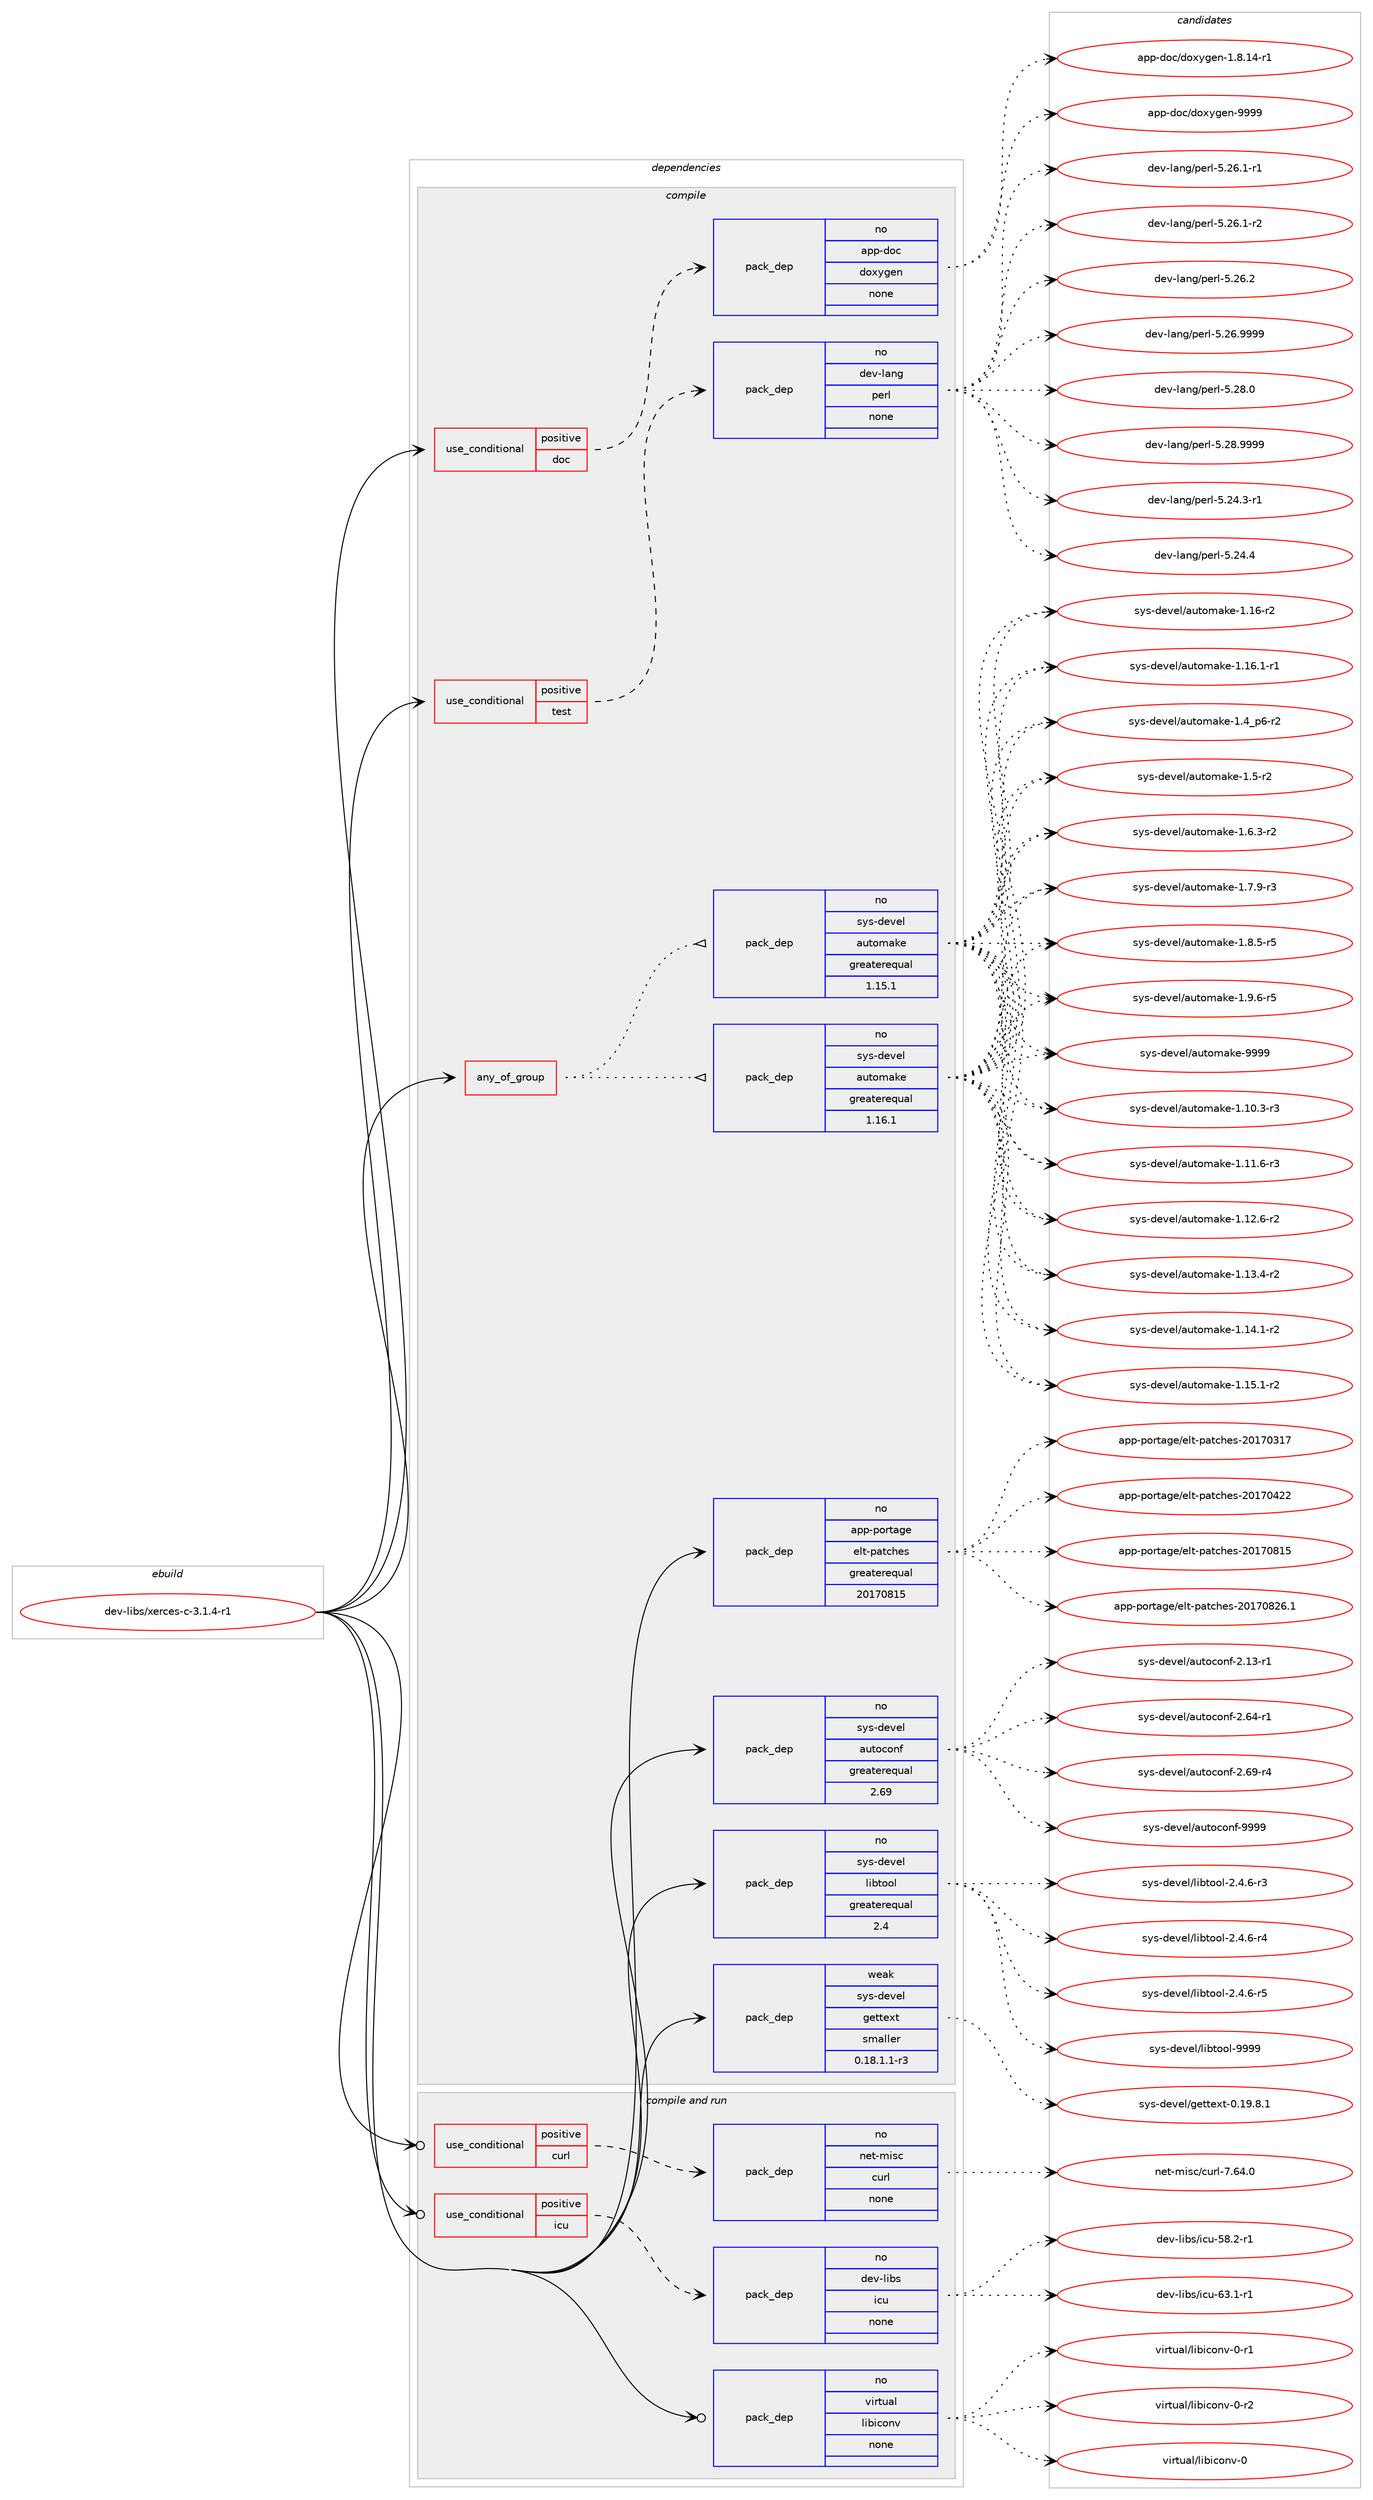digraph prolog {

# *************
# Graph options
# *************

newrank=true;
concentrate=true;
compound=true;
graph [rankdir=LR,fontname=Helvetica,fontsize=10,ranksep=1.5];#, ranksep=2.5, nodesep=0.2];
edge  [arrowhead=vee];
node  [fontname=Helvetica,fontsize=10];

# **********
# The ebuild
# **********

subgraph cluster_leftcol {
color=gray;
rank=same;
label=<<i>ebuild</i>>;
id [label="dev-libs/xerces-c-3.1.4-r1", color=red, width=4, href="../dev-libs/xerces-c-3.1.4-r1.svg"];
}

# ****************
# The dependencies
# ****************

subgraph cluster_midcol {
color=gray;
label=<<i>dependencies</i>>;
subgraph cluster_compile {
fillcolor="#eeeeee";
style=filled;
label=<<i>compile</i>>;
subgraph any22438 {
dependency1373037 [label=<<TABLE BORDER="0" CELLBORDER="1" CELLSPACING="0" CELLPADDING="4"><TR><TD CELLPADDING="10">any_of_group</TD></TR></TABLE>>, shape=none, color=red];subgraph pack982840 {
dependency1373038 [label=<<TABLE BORDER="0" CELLBORDER="1" CELLSPACING="0" CELLPADDING="4" WIDTH="220"><TR><TD ROWSPAN="6" CELLPADDING="30">pack_dep</TD></TR><TR><TD WIDTH="110">no</TD></TR><TR><TD>sys-devel</TD></TR><TR><TD>automake</TD></TR><TR><TD>greaterequal</TD></TR><TR><TD>1.16.1</TD></TR></TABLE>>, shape=none, color=blue];
}
dependency1373037:e -> dependency1373038:w [weight=20,style="dotted",arrowhead="oinv"];
subgraph pack982841 {
dependency1373039 [label=<<TABLE BORDER="0" CELLBORDER="1" CELLSPACING="0" CELLPADDING="4" WIDTH="220"><TR><TD ROWSPAN="6" CELLPADDING="30">pack_dep</TD></TR><TR><TD WIDTH="110">no</TD></TR><TR><TD>sys-devel</TD></TR><TR><TD>automake</TD></TR><TR><TD>greaterequal</TD></TR><TR><TD>1.15.1</TD></TR></TABLE>>, shape=none, color=blue];
}
dependency1373037:e -> dependency1373039:w [weight=20,style="dotted",arrowhead="oinv"];
}
id:e -> dependency1373037:w [weight=20,style="solid",arrowhead="vee"];
subgraph cond367195 {
dependency1373040 [label=<<TABLE BORDER="0" CELLBORDER="1" CELLSPACING="0" CELLPADDING="4"><TR><TD ROWSPAN="3" CELLPADDING="10">use_conditional</TD></TR><TR><TD>positive</TD></TR><TR><TD>doc</TD></TR></TABLE>>, shape=none, color=red];
subgraph pack982842 {
dependency1373041 [label=<<TABLE BORDER="0" CELLBORDER="1" CELLSPACING="0" CELLPADDING="4" WIDTH="220"><TR><TD ROWSPAN="6" CELLPADDING="30">pack_dep</TD></TR><TR><TD WIDTH="110">no</TD></TR><TR><TD>app-doc</TD></TR><TR><TD>doxygen</TD></TR><TR><TD>none</TD></TR><TR><TD></TD></TR></TABLE>>, shape=none, color=blue];
}
dependency1373040:e -> dependency1373041:w [weight=20,style="dashed",arrowhead="vee"];
}
id:e -> dependency1373040:w [weight=20,style="solid",arrowhead="vee"];
subgraph cond367196 {
dependency1373042 [label=<<TABLE BORDER="0" CELLBORDER="1" CELLSPACING="0" CELLPADDING="4"><TR><TD ROWSPAN="3" CELLPADDING="10">use_conditional</TD></TR><TR><TD>positive</TD></TR><TR><TD>test</TD></TR></TABLE>>, shape=none, color=red];
subgraph pack982843 {
dependency1373043 [label=<<TABLE BORDER="0" CELLBORDER="1" CELLSPACING="0" CELLPADDING="4" WIDTH="220"><TR><TD ROWSPAN="6" CELLPADDING="30">pack_dep</TD></TR><TR><TD WIDTH="110">no</TD></TR><TR><TD>dev-lang</TD></TR><TR><TD>perl</TD></TR><TR><TD>none</TD></TR><TR><TD></TD></TR></TABLE>>, shape=none, color=blue];
}
dependency1373042:e -> dependency1373043:w [weight=20,style="dashed",arrowhead="vee"];
}
id:e -> dependency1373042:w [weight=20,style="solid",arrowhead="vee"];
subgraph pack982844 {
dependency1373044 [label=<<TABLE BORDER="0" CELLBORDER="1" CELLSPACING="0" CELLPADDING="4" WIDTH="220"><TR><TD ROWSPAN="6" CELLPADDING="30">pack_dep</TD></TR><TR><TD WIDTH="110">no</TD></TR><TR><TD>app-portage</TD></TR><TR><TD>elt-patches</TD></TR><TR><TD>greaterequal</TD></TR><TR><TD>20170815</TD></TR></TABLE>>, shape=none, color=blue];
}
id:e -> dependency1373044:w [weight=20,style="solid",arrowhead="vee"];
subgraph pack982845 {
dependency1373045 [label=<<TABLE BORDER="0" CELLBORDER="1" CELLSPACING="0" CELLPADDING="4" WIDTH="220"><TR><TD ROWSPAN="6" CELLPADDING="30">pack_dep</TD></TR><TR><TD WIDTH="110">no</TD></TR><TR><TD>sys-devel</TD></TR><TR><TD>autoconf</TD></TR><TR><TD>greaterequal</TD></TR><TR><TD>2.69</TD></TR></TABLE>>, shape=none, color=blue];
}
id:e -> dependency1373045:w [weight=20,style="solid",arrowhead="vee"];
subgraph pack982846 {
dependency1373046 [label=<<TABLE BORDER="0" CELLBORDER="1" CELLSPACING="0" CELLPADDING="4" WIDTH="220"><TR><TD ROWSPAN="6" CELLPADDING="30">pack_dep</TD></TR><TR><TD WIDTH="110">no</TD></TR><TR><TD>sys-devel</TD></TR><TR><TD>libtool</TD></TR><TR><TD>greaterequal</TD></TR><TR><TD>2.4</TD></TR></TABLE>>, shape=none, color=blue];
}
id:e -> dependency1373046:w [weight=20,style="solid",arrowhead="vee"];
subgraph pack982847 {
dependency1373047 [label=<<TABLE BORDER="0" CELLBORDER="1" CELLSPACING="0" CELLPADDING="4" WIDTH="220"><TR><TD ROWSPAN="6" CELLPADDING="30">pack_dep</TD></TR><TR><TD WIDTH="110">weak</TD></TR><TR><TD>sys-devel</TD></TR><TR><TD>gettext</TD></TR><TR><TD>smaller</TD></TR><TR><TD>0.18.1.1-r3</TD></TR></TABLE>>, shape=none, color=blue];
}
id:e -> dependency1373047:w [weight=20,style="solid",arrowhead="vee"];
}
subgraph cluster_compileandrun {
fillcolor="#eeeeee";
style=filled;
label=<<i>compile and run</i>>;
subgraph cond367197 {
dependency1373048 [label=<<TABLE BORDER="0" CELLBORDER="1" CELLSPACING="0" CELLPADDING="4"><TR><TD ROWSPAN="3" CELLPADDING="10">use_conditional</TD></TR><TR><TD>positive</TD></TR><TR><TD>curl</TD></TR></TABLE>>, shape=none, color=red];
subgraph pack982848 {
dependency1373049 [label=<<TABLE BORDER="0" CELLBORDER="1" CELLSPACING="0" CELLPADDING="4" WIDTH="220"><TR><TD ROWSPAN="6" CELLPADDING="30">pack_dep</TD></TR><TR><TD WIDTH="110">no</TD></TR><TR><TD>net-misc</TD></TR><TR><TD>curl</TD></TR><TR><TD>none</TD></TR><TR><TD></TD></TR></TABLE>>, shape=none, color=blue];
}
dependency1373048:e -> dependency1373049:w [weight=20,style="dashed",arrowhead="vee"];
}
id:e -> dependency1373048:w [weight=20,style="solid",arrowhead="odotvee"];
subgraph cond367198 {
dependency1373050 [label=<<TABLE BORDER="0" CELLBORDER="1" CELLSPACING="0" CELLPADDING="4"><TR><TD ROWSPAN="3" CELLPADDING="10">use_conditional</TD></TR><TR><TD>positive</TD></TR><TR><TD>icu</TD></TR></TABLE>>, shape=none, color=red];
subgraph pack982849 {
dependency1373051 [label=<<TABLE BORDER="0" CELLBORDER="1" CELLSPACING="0" CELLPADDING="4" WIDTH="220"><TR><TD ROWSPAN="6" CELLPADDING="30">pack_dep</TD></TR><TR><TD WIDTH="110">no</TD></TR><TR><TD>dev-libs</TD></TR><TR><TD>icu</TD></TR><TR><TD>none</TD></TR><TR><TD></TD></TR></TABLE>>, shape=none, color=blue];
}
dependency1373050:e -> dependency1373051:w [weight=20,style="dashed",arrowhead="vee"];
}
id:e -> dependency1373050:w [weight=20,style="solid",arrowhead="odotvee"];
subgraph pack982850 {
dependency1373052 [label=<<TABLE BORDER="0" CELLBORDER="1" CELLSPACING="0" CELLPADDING="4" WIDTH="220"><TR><TD ROWSPAN="6" CELLPADDING="30">pack_dep</TD></TR><TR><TD WIDTH="110">no</TD></TR><TR><TD>virtual</TD></TR><TR><TD>libiconv</TD></TR><TR><TD>none</TD></TR><TR><TD></TD></TR></TABLE>>, shape=none, color=blue];
}
id:e -> dependency1373052:w [weight=20,style="solid",arrowhead="odotvee"];
}
subgraph cluster_run {
fillcolor="#eeeeee";
style=filled;
label=<<i>run</i>>;
}
}

# **************
# The candidates
# **************

subgraph cluster_choices {
rank=same;
color=gray;
label=<<i>candidates</i>>;

subgraph choice982840 {
color=black;
nodesep=1;
choice11512111545100101118101108479711711611110997107101454946494846514511451 [label="sys-devel/automake-1.10.3-r3", color=red, width=4,href="../sys-devel/automake-1.10.3-r3.svg"];
choice11512111545100101118101108479711711611110997107101454946494946544511451 [label="sys-devel/automake-1.11.6-r3", color=red, width=4,href="../sys-devel/automake-1.11.6-r3.svg"];
choice11512111545100101118101108479711711611110997107101454946495046544511450 [label="sys-devel/automake-1.12.6-r2", color=red, width=4,href="../sys-devel/automake-1.12.6-r2.svg"];
choice11512111545100101118101108479711711611110997107101454946495146524511450 [label="sys-devel/automake-1.13.4-r2", color=red, width=4,href="../sys-devel/automake-1.13.4-r2.svg"];
choice11512111545100101118101108479711711611110997107101454946495246494511450 [label="sys-devel/automake-1.14.1-r2", color=red, width=4,href="../sys-devel/automake-1.14.1-r2.svg"];
choice11512111545100101118101108479711711611110997107101454946495346494511450 [label="sys-devel/automake-1.15.1-r2", color=red, width=4,href="../sys-devel/automake-1.15.1-r2.svg"];
choice1151211154510010111810110847971171161111099710710145494649544511450 [label="sys-devel/automake-1.16-r2", color=red, width=4,href="../sys-devel/automake-1.16-r2.svg"];
choice11512111545100101118101108479711711611110997107101454946495446494511449 [label="sys-devel/automake-1.16.1-r1", color=red, width=4,href="../sys-devel/automake-1.16.1-r1.svg"];
choice115121115451001011181011084797117116111109971071014549465295112544511450 [label="sys-devel/automake-1.4_p6-r2", color=red, width=4,href="../sys-devel/automake-1.4_p6-r2.svg"];
choice11512111545100101118101108479711711611110997107101454946534511450 [label="sys-devel/automake-1.5-r2", color=red, width=4,href="../sys-devel/automake-1.5-r2.svg"];
choice115121115451001011181011084797117116111109971071014549465446514511450 [label="sys-devel/automake-1.6.3-r2", color=red, width=4,href="../sys-devel/automake-1.6.3-r2.svg"];
choice115121115451001011181011084797117116111109971071014549465546574511451 [label="sys-devel/automake-1.7.9-r3", color=red, width=4,href="../sys-devel/automake-1.7.9-r3.svg"];
choice115121115451001011181011084797117116111109971071014549465646534511453 [label="sys-devel/automake-1.8.5-r5", color=red, width=4,href="../sys-devel/automake-1.8.5-r5.svg"];
choice115121115451001011181011084797117116111109971071014549465746544511453 [label="sys-devel/automake-1.9.6-r5", color=red, width=4,href="../sys-devel/automake-1.9.6-r5.svg"];
choice115121115451001011181011084797117116111109971071014557575757 [label="sys-devel/automake-9999", color=red, width=4,href="../sys-devel/automake-9999.svg"];
dependency1373038:e -> choice11512111545100101118101108479711711611110997107101454946494846514511451:w [style=dotted,weight="100"];
dependency1373038:e -> choice11512111545100101118101108479711711611110997107101454946494946544511451:w [style=dotted,weight="100"];
dependency1373038:e -> choice11512111545100101118101108479711711611110997107101454946495046544511450:w [style=dotted,weight="100"];
dependency1373038:e -> choice11512111545100101118101108479711711611110997107101454946495146524511450:w [style=dotted,weight="100"];
dependency1373038:e -> choice11512111545100101118101108479711711611110997107101454946495246494511450:w [style=dotted,weight="100"];
dependency1373038:e -> choice11512111545100101118101108479711711611110997107101454946495346494511450:w [style=dotted,weight="100"];
dependency1373038:e -> choice1151211154510010111810110847971171161111099710710145494649544511450:w [style=dotted,weight="100"];
dependency1373038:e -> choice11512111545100101118101108479711711611110997107101454946495446494511449:w [style=dotted,weight="100"];
dependency1373038:e -> choice115121115451001011181011084797117116111109971071014549465295112544511450:w [style=dotted,weight="100"];
dependency1373038:e -> choice11512111545100101118101108479711711611110997107101454946534511450:w [style=dotted,weight="100"];
dependency1373038:e -> choice115121115451001011181011084797117116111109971071014549465446514511450:w [style=dotted,weight="100"];
dependency1373038:e -> choice115121115451001011181011084797117116111109971071014549465546574511451:w [style=dotted,weight="100"];
dependency1373038:e -> choice115121115451001011181011084797117116111109971071014549465646534511453:w [style=dotted,weight="100"];
dependency1373038:e -> choice115121115451001011181011084797117116111109971071014549465746544511453:w [style=dotted,weight="100"];
dependency1373038:e -> choice115121115451001011181011084797117116111109971071014557575757:w [style=dotted,weight="100"];
}
subgraph choice982841 {
color=black;
nodesep=1;
choice11512111545100101118101108479711711611110997107101454946494846514511451 [label="sys-devel/automake-1.10.3-r3", color=red, width=4,href="../sys-devel/automake-1.10.3-r3.svg"];
choice11512111545100101118101108479711711611110997107101454946494946544511451 [label="sys-devel/automake-1.11.6-r3", color=red, width=4,href="../sys-devel/automake-1.11.6-r3.svg"];
choice11512111545100101118101108479711711611110997107101454946495046544511450 [label="sys-devel/automake-1.12.6-r2", color=red, width=4,href="../sys-devel/automake-1.12.6-r2.svg"];
choice11512111545100101118101108479711711611110997107101454946495146524511450 [label="sys-devel/automake-1.13.4-r2", color=red, width=4,href="../sys-devel/automake-1.13.4-r2.svg"];
choice11512111545100101118101108479711711611110997107101454946495246494511450 [label="sys-devel/automake-1.14.1-r2", color=red, width=4,href="../sys-devel/automake-1.14.1-r2.svg"];
choice11512111545100101118101108479711711611110997107101454946495346494511450 [label="sys-devel/automake-1.15.1-r2", color=red, width=4,href="../sys-devel/automake-1.15.1-r2.svg"];
choice1151211154510010111810110847971171161111099710710145494649544511450 [label="sys-devel/automake-1.16-r2", color=red, width=4,href="../sys-devel/automake-1.16-r2.svg"];
choice11512111545100101118101108479711711611110997107101454946495446494511449 [label="sys-devel/automake-1.16.1-r1", color=red, width=4,href="../sys-devel/automake-1.16.1-r1.svg"];
choice115121115451001011181011084797117116111109971071014549465295112544511450 [label="sys-devel/automake-1.4_p6-r2", color=red, width=4,href="../sys-devel/automake-1.4_p6-r2.svg"];
choice11512111545100101118101108479711711611110997107101454946534511450 [label="sys-devel/automake-1.5-r2", color=red, width=4,href="../sys-devel/automake-1.5-r2.svg"];
choice115121115451001011181011084797117116111109971071014549465446514511450 [label="sys-devel/automake-1.6.3-r2", color=red, width=4,href="../sys-devel/automake-1.6.3-r2.svg"];
choice115121115451001011181011084797117116111109971071014549465546574511451 [label="sys-devel/automake-1.7.9-r3", color=red, width=4,href="../sys-devel/automake-1.7.9-r3.svg"];
choice115121115451001011181011084797117116111109971071014549465646534511453 [label="sys-devel/automake-1.8.5-r5", color=red, width=4,href="../sys-devel/automake-1.8.5-r5.svg"];
choice115121115451001011181011084797117116111109971071014549465746544511453 [label="sys-devel/automake-1.9.6-r5", color=red, width=4,href="../sys-devel/automake-1.9.6-r5.svg"];
choice115121115451001011181011084797117116111109971071014557575757 [label="sys-devel/automake-9999", color=red, width=4,href="../sys-devel/automake-9999.svg"];
dependency1373039:e -> choice11512111545100101118101108479711711611110997107101454946494846514511451:w [style=dotted,weight="100"];
dependency1373039:e -> choice11512111545100101118101108479711711611110997107101454946494946544511451:w [style=dotted,weight="100"];
dependency1373039:e -> choice11512111545100101118101108479711711611110997107101454946495046544511450:w [style=dotted,weight="100"];
dependency1373039:e -> choice11512111545100101118101108479711711611110997107101454946495146524511450:w [style=dotted,weight="100"];
dependency1373039:e -> choice11512111545100101118101108479711711611110997107101454946495246494511450:w [style=dotted,weight="100"];
dependency1373039:e -> choice11512111545100101118101108479711711611110997107101454946495346494511450:w [style=dotted,weight="100"];
dependency1373039:e -> choice1151211154510010111810110847971171161111099710710145494649544511450:w [style=dotted,weight="100"];
dependency1373039:e -> choice11512111545100101118101108479711711611110997107101454946495446494511449:w [style=dotted,weight="100"];
dependency1373039:e -> choice115121115451001011181011084797117116111109971071014549465295112544511450:w [style=dotted,weight="100"];
dependency1373039:e -> choice11512111545100101118101108479711711611110997107101454946534511450:w [style=dotted,weight="100"];
dependency1373039:e -> choice115121115451001011181011084797117116111109971071014549465446514511450:w [style=dotted,weight="100"];
dependency1373039:e -> choice115121115451001011181011084797117116111109971071014549465546574511451:w [style=dotted,weight="100"];
dependency1373039:e -> choice115121115451001011181011084797117116111109971071014549465646534511453:w [style=dotted,weight="100"];
dependency1373039:e -> choice115121115451001011181011084797117116111109971071014549465746544511453:w [style=dotted,weight="100"];
dependency1373039:e -> choice115121115451001011181011084797117116111109971071014557575757:w [style=dotted,weight="100"];
}
subgraph choice982842 {
color=black;
nodesep=1;
choice97112112451001119947100111120121103101110454946564649524511449 [label="app-doc/doxygen-1.8.14-r1", color=red, width=4,href="../app-doc/doxygen-1.8.14-r1.svg"];
choice971121124510011199471001111201211031011104557575757 [label="app-doc/doxygen-9999", color=red, width=4,href="../app-doc/doxygen-9999.svg"];
dependency1373041:e -> choice97112112451001119947100111120121103101110454946564649524511449:w [style=dotted,weight="100"];
dependency1373041:e -> choice971121124510011199471001111201211031011104557575757:w [style=dotted,weight="100"];
}
subgraph choice982843 {
color=black;
nodesep=1;
choice100101118451089711010347112101114108455346505246514511449 [label="dev-lang/perl-5.24.3-r1", color=red, width=4,href="../dev-lang/perl-5.24.3-r1.svg"];
choice10010111845108971101034711210111410845534650524652 [label="dev-lang/perl-5.24.4", color=red, width=4,href="../dev-lang/perl-5.24.4.svg"];
choice100101118451089711010347112101114108455346505446494511449 [label="dev-lang/perl-5.26.1-r1", color=red, width=4,href="../dev-lang/perl-5.26.1-r1.svg"];
choice100101118451089711010347112101114108455346505446494511450 [label="dev-lang/perl-5.26.1-r2", color=red, width=4,href="../dev-lang/perl-5.26.1-r2.svg"];
choice10010111845108971101034711210111410845534650544650 [label="dev-lang/perl-5.26.2", color=red, width=4,href="../dev-lang/perl-5.26.2.svg"];
choice10010111845108971101034711210111410845534650544657575757 [label="dev-lang/perl-5.26.9999", color=red, width=4,href="../dev-lang/perl-5.26.9999.svg"];
choice10010111845108971101034711210111410845534650564648 [label="dev-lang/perl-5.28.0", color=red, width=4,href="../dev-lang/perl-5.28.0.svg"];
choice10010111845108971101034711210111410845534650564657575757 [label="dev-lang/perl-5.28.9999", color=red, width=4,href="../dev-lang/perl-5.28.9999.svg"];
dependency1373043:e -> choice100101118451089711010347112101114108455346505246514511449:w [style=dotted,weight="100"];
dependency1373043:e -> choice10010111845108971101034711210111410845534650524652:w [style=dotted,weight="100"];
dependency1373043:e -> choice100101118451089711010347112101114108455346505446494511449:w [style=dotted,weight="100"];
dependency1373043:e -> choice100101118451089711010347112101114108455346505446494511450:w [style=dotted,weight="100"];
dependency1373043:e -> choice10010111845108971101034711210111410845534650544650:w [style=dotted,weight="100"];
dependency1373043:e -> choice10010111845108971101034711210111410845534650544657575757:w [style=dotted,weight="100"];
dependency1373043:e -> choice10010111845108971101034711210111410845534650564648:w [style=dotted,weight="100"];
dependency1373043:e -> choice10010111845108971101034711210111410845534650564657575757:w [style=dotted,weight="100"];
}
subgraph choice982844 {
color=black;
nodesep=1;
choice97112112451121111141169710310147101108116451129711699104101115455048495548514955 [label="app-portage/elt-patches-20170317", color=red, width=4,href="../app-portage/elt-patches-20170317.svg"];
choice97112112451121111141169710310147101108116451129711699104101115455048495548525050 [label="app-portage/elt-patches-20170422", color=red, width=4,href="../app-portage/elt-patches-20170422.svg"];
choice97112112451121111141169710310147101108116451129711699104101115455048495548564953 [label="app-portage/elt-patches-20170815", color=red, width=4,href="../app-portage/elt-patches-20170815.svg"];
choice971121124511211111411697103101471011081164511297116991041011154550484955485650544649 [label="app-portage/elt-patches-20170826.1", color=red, width=4,href="../app-portage/elt-patches-20170826.1.svg"];
dependency1373044:e -> choice97112112451121111141169710310147101108116451129711699104101115455048495548514955:w [style=dotted,weight="100"];
dependency1373044:e -> choice97112112451121111141169710310147101108116451129711699104101115455048495548525050:w [style=dotted,weight="100"];
dependency1373044:e -> choice97112112451121111141169710310147101108116451129711699104101115455048495548564953:w [style=dotted,weight="100"];
dependency1373044:e -> choice971121124511211111411697103101471011081164511297116991041011154550484955485650544649:w [style=dotted,weight="100"];
}
subgraph choice982845 {
color=black;
nodesep=1;
choice1151211154510010111810110847971171161119911111010245504649514511449 [label="sys-devel/autoconf-2.13-r1", color=red, width=4,href="../sys-devel/autoconf-2.13-r1.svg"];
choice1151211154510010111810110847971171161119911111010245504654524511449 [label="sys-devel/autoconf-2.64-r1", color=red, width=4,href="../sys-devel/autoconf-2.64-r1.svg"];
choice1151211154510010111810110847971171161119911111010245504654574511452 [label="sys-devel/autoconf-2.69-r4", color=red, width=4,href="../sys-devel/autoconf-2.69-r4.svg"];
choice115121115451001011181011084797117116111991111101024557575757 [label="sys-devel/autoconf-9999", color=red, width=4,href="../sys-devel/autoconf-9999.svg"];
dependency1373045:e -> choice1151211154510010111810110847971171161119911111010245504649514511449:w [style=dotted,weight="100"];
dependency1373045:e -> choice1151211154510010111810110847971171161119911111010245504654524511449:w [style=dotted,weight="100"];
dependency1373045:e -> choice1151211154510010111810110847971171161119911111010245504654574511452:w [style=dotted,weight="100"];
dependency1373045:e -> choice115121115451001011181011084797117116111991111101024557575757:w [style=dotted,weight="100"];
}
subgraph choice982846 {
color=black;
nodesep=1;
choice1151211154510010111810110847108105981161111111084550465246544511451 [label="sys-devel/libtool-2.4.6-r3", color=red, width=4,href="../sys-devel/libtool-2.4.6-r3.svg"];
choice1151211154510010111810110847108105981161111111084550465246544511452 [label="sys-devel/libtool-2.4.6-r4", color=red, width=4,href="../sys-devel/libtool-2.4.6-r4.svg"];
choice1151211154510010111810110847108105981161111111084550465246544511453 [label="sys-devel/libtool-2.4.6-r5", color=red, width=4,href="../sys-devel/libtool-2.4.6-r5.svg"];
choice1151211154510010111810110847108105981161111111084557575757 [label="sys-devel/libtool-9999", color=red, width=4,href="../sys-devel/libtool-9999.svg"];
dependency1373046:e -> choice1151211154510010111810110847108105981161111111084550465246544511451:w [style=dotted,weight="100"];
dependency1373046:e -> choice1151211154510010111810110847108105981161111111084550465246544511452:w [style=dotted,weight="100"];
dependency1373046:e -> choice1151211154510010111810110847108105981161111111084550465246544511453:w [style=dotted,weight="100"];
dependency1373046:e -> choice1151211154510010111810110847108105981161111111084557575757:w [style=dotted,weight="100"];
}
subgraph choice982847 {
color=black;
nodesep=1;
choice1151211154510010111810110847103101116116101120116454846495746564649 [label="sys-devel/gettext-0.19.8.1", color=red, width=4,href="../sys-devel/gettext-0.19.8.1.svg"];
dependency1373047:e -> choice1151211154510010111810110847103101116116101120116454846495746564649:w [style=dotted,weight="100"];
}
subgraph choice982848 {
color=black;
nodesep=1;
choice1101011164510910511599479911711410845554654524648 [label="net-misc/curl-7.64.0", color=red, width=4,href="../net-misc/curl-7.64.0.svg"];
dependency1373049:e -> choice1101011164510910511599479911711410845554654524648:w [style=dotted,weight="100"];
}
subgraph choice982849 {
color=black;
nodesep=1;
choice1001011184510810598115471059911745535646504511449 [label="dev-libs/icu-58.2-r1", color=red, width=4,href="../dev-libs/icu-58.2-r1.svg"];
choice1001011184510810598115471059911745545146494511449 [label="dev-libs/icu-63.1-r1", color=red, width=4,href="../dev-libs/icu-63.1-r1.svg"];
dependency1373051:e -> choice1001011184510810598115471059911745535646504511449:w [style=dotted,weight="100"];
dependency1373051:e -> choice1001011184510810598115471059911745545146494511449:w [style=dotted,weight="100"];
}
subgraph choice982850 {
color=black;
nodesep=1;
choice118105114116117971084710810598105991111101184548 [label="virtual/libiconv-0", color=red, width=4,href="../virtual/libiconv-0.svg"];
choice1181051141161179710847108105981059911111011845484511449 [label="virtual/libiconv-0-r1", color=red, width=4,href="../virtual/libiconv-0-r1.svg"];
choice1181051141161179710847108105981059911111011845484511450 [label="virtual/libiconv-0-r2", color=red, width=4,href="../virtual/libiconv-0-r2.svg"];
dependency1373052:e -> choice118105114116117971084710810598105991111101184548:w [style=dotted,weight="100"];
dependency1373052:e -> choice1181051141161179710847108105981059911111011845484511449:w [style=dotted,weight="100"];
dependency1373052:e -> choice1181051141161179710847108105981059911111011845484511450:w [style=dotted,weight="100"];
}
}

}
